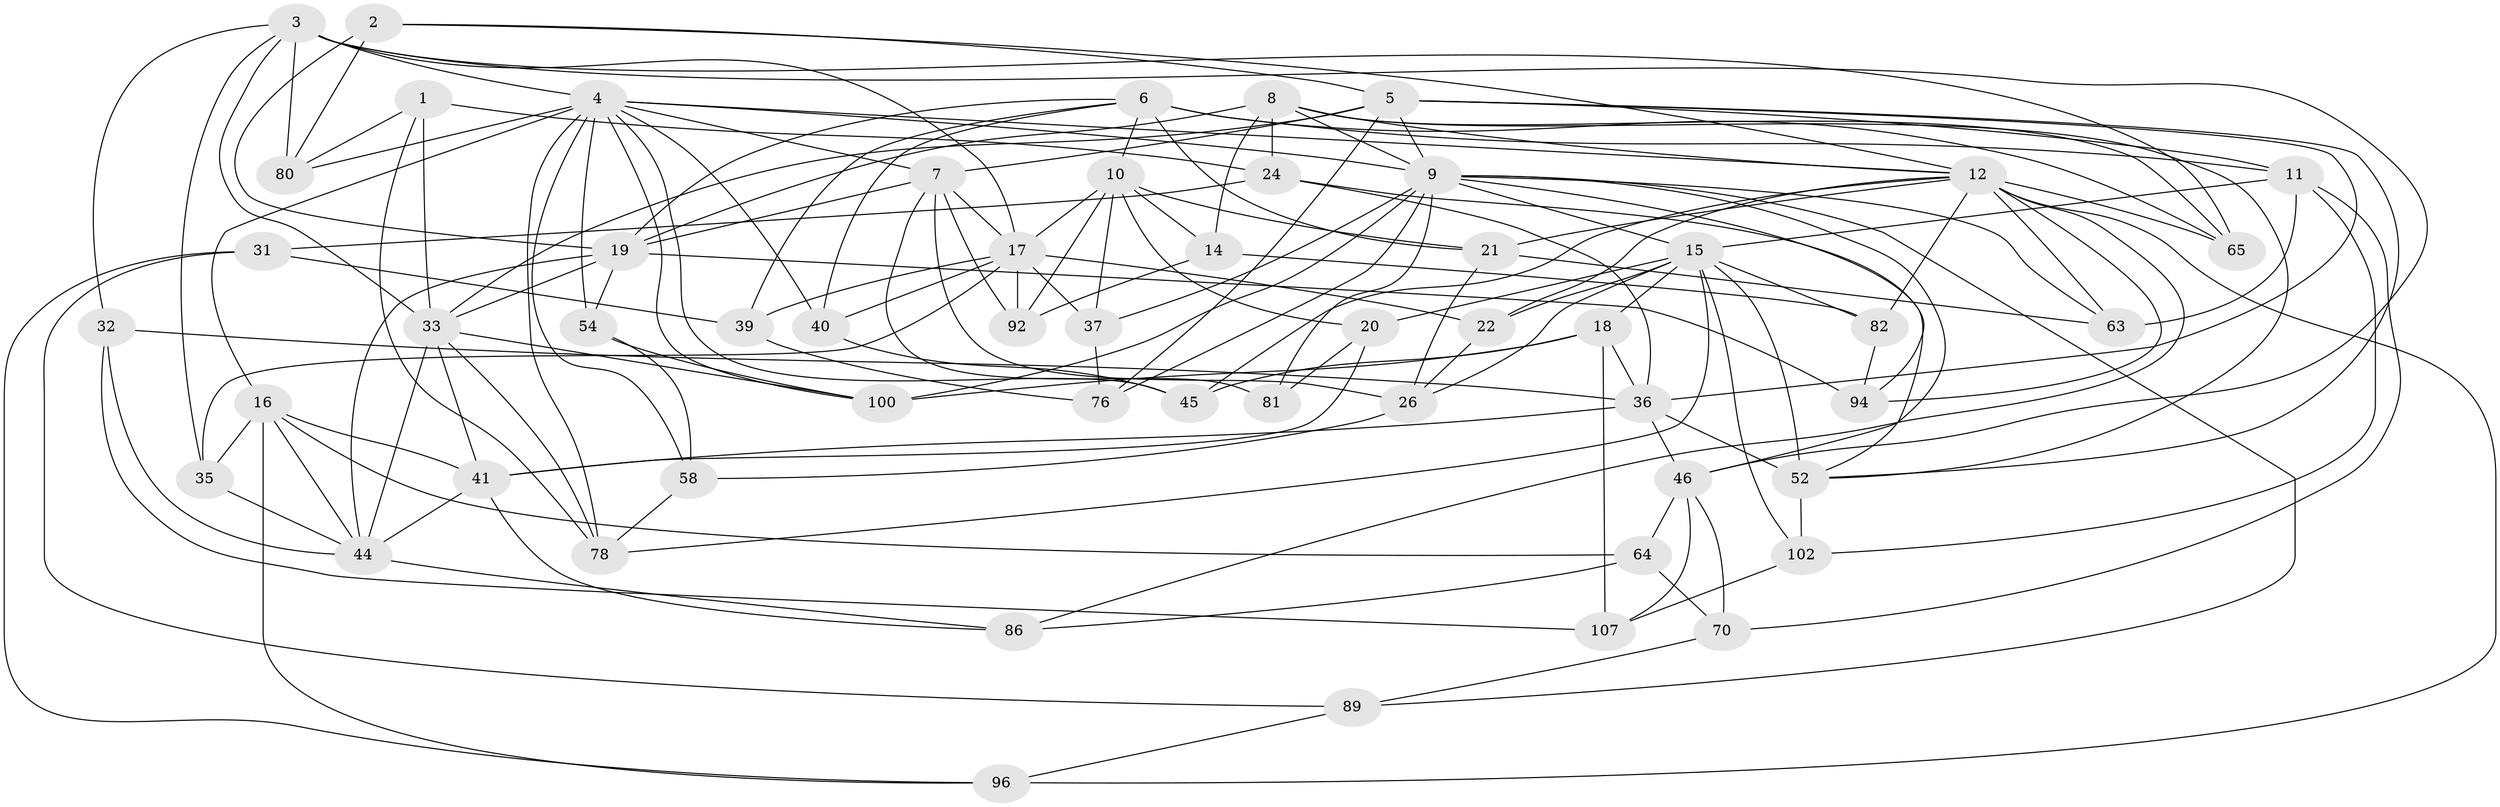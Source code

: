 // original degree distribution, {4: 1.0}
// Generated by graph-tools (version 1.1) at 2025/16/03/09/25 04:16:38]
// undirected, 55 vertices, 152 edges
graph export_dot {
graph [start="1"]
  node [color=gray90,style=filled];
  1;
  2;
  3 [super="+13"];
  4 [super="+61+101"];
  5 [super="+48"];
  6 [super="+53+34"];
  7 [super="+104+85"];
  8 [super="+74+50+49"];
  9 [super="+103+30+25"];
  10 [super="+72+66"];
  11 [super="+29"];
  12 [super="+55+23+27"];
  14;
  15 [super="+87+83+99"];
  16 [super="+79"];
  17 [super="+56+105+91"];
  18 [super="+38"];
  19 [super="+43+67"];
  20;
  21 [super="+47"];
  22;
  24 [super="+71"];
  26 [super="+60"];
  31;
  32;
  33 [super="+51"];
  35;
  36 [super="+88+110"];
  37;
  39;
  40;
  41 [super="+68"];
  44 [super="+97+57"];
  45;
  46 [super="+84"];
  52 [super="+59+95"];
  54;
  58;
  63;
  64;
  65;
  70;
  76;
  78 [super="+98"];
  80;
  81;
  82;
  86;
  89;
  92;
  94;
  96;
  100 [super="+106"];
  102;
  107;
  1 -- 24;
  1 -- 78;
  1 -- 80;
  1 -- 33;
  2 -- 80;
  2 -- 12;
  2 -- 5;
  2 -- 19;
  3 -- 35;
  3 -- 80;
  3 -- 46;
  3 -- 32;
  3 -- 65;
  3 -- 17;
  3 -- 4;
  3 -- 33;
  4 -- 58;
  4 -- 16;
  4 -- 100;
  4 -- 54;
  4 -- 7;
  4 -- 40;
  4 -- 12;
  4 -- 78;
  4 -- 80;
  4 -- 9;
  4 -- 45;
  5 -- 76;
  5 -- 36;
  5 -- 9;
  5 -- 33;
  5 -- 7;
  5 -- 11;
  5 -- 52;
  6 -- 65;
  6 -- 40;
  6 -- 11;
  6 -- 21 [weight=2];
  6 -- 10;
  6 -- 39;
  6 -- 19;
  7 -- 17;
  7 -- 81;
  7 -- 26 [weight=2];
  7 -- 19;
  7 -- 92;
  8 -- 24 [weight=2];
  8 -- 9;
  8 -- 12;
  8 -- 14;
  8 -- 19 [weight=3];
  8 -- 65;
  8 -- 52;
  9 -- 37;
  9 -- 46;
  9 -- 89;
  9 -- 81 [weight=2];
  9 -- 76;
  9 -- 100;
  9 -- 94;
  9 -- 63;
  9 -- 15 [weight=2];
  10 -- 17 [weight=2];
  10 -- 37;
  10 -- 14;
  10 -- 21;
  10 -- 20;
  10 -- 92;
  11 -- 63;
  11 -- 102;
  11 -- 70;
  11 -- 15;
  12 -- 21;
  12 -- 86;
  12 -- 63;
  12 -- 82;
  12 -- 94;
  12 -- 96;
  12 -- 65;
  12 -- 45;
  12 -- 22;
  14 -- 82;
  14 -- 92;
  15 -- 82;
  15 -- 52 [weight=2];
  15 -- 18;
  15 -- 20;
  15 -- 26;
  15 -- 78;
  15 -- 102;
  15 -- 22;
  16 -- 41;
  16 -- 96;
  16 -- 64;
  16 -- 35;
  16 -- 44;
  17 -- 39;
  17 -- 22;
  17 -- 40;
  17 -- 92;
  17 -- 35;
  17 -- 37;
  18 -- 45;
  18 -- 36;
  18 -- 107;
  18 -- 100 [weight=2];
  19 -- 94;
  19 -- 44;
  19 -- 33;
  19 -- 54;
  20 -- 81;
  20 -- 41;
  21 -- 63;
  21 -- 26;
  22 -- 26;
  24 -- 52;
  24 -- 31;
  24 -- 36;
  26 -- 58;
  31 -- 89;
  31 -- 39;
  31 -- 96;
  32 -- 107;
  32 -- 44;
  32 -- 36;
  33 -- 100;
  33 -- 78 [weight=2];
  33 -- 41;
  33 -- 44 [weight=2];
  35 -- 44;
  36 -- 52 [weight=2];
  36 -- 41;
  36 -- 46;
  37 -- 76;
  39 -- 76;
  40 -- 45;
  41 -- 86;
  41 -- 44;
  44 -- 86;
  46 -- 64;
  46 -- 107;
  46 -- 70;
  52 -- 102;
  54 -- 58;
  54 -- 100;
  58 -- 78;
  64 -- 70;
  64 -- 86;
  70 -- 89;
  82 -- 94;
  89 -- 96;
  102 -- 107;
}
